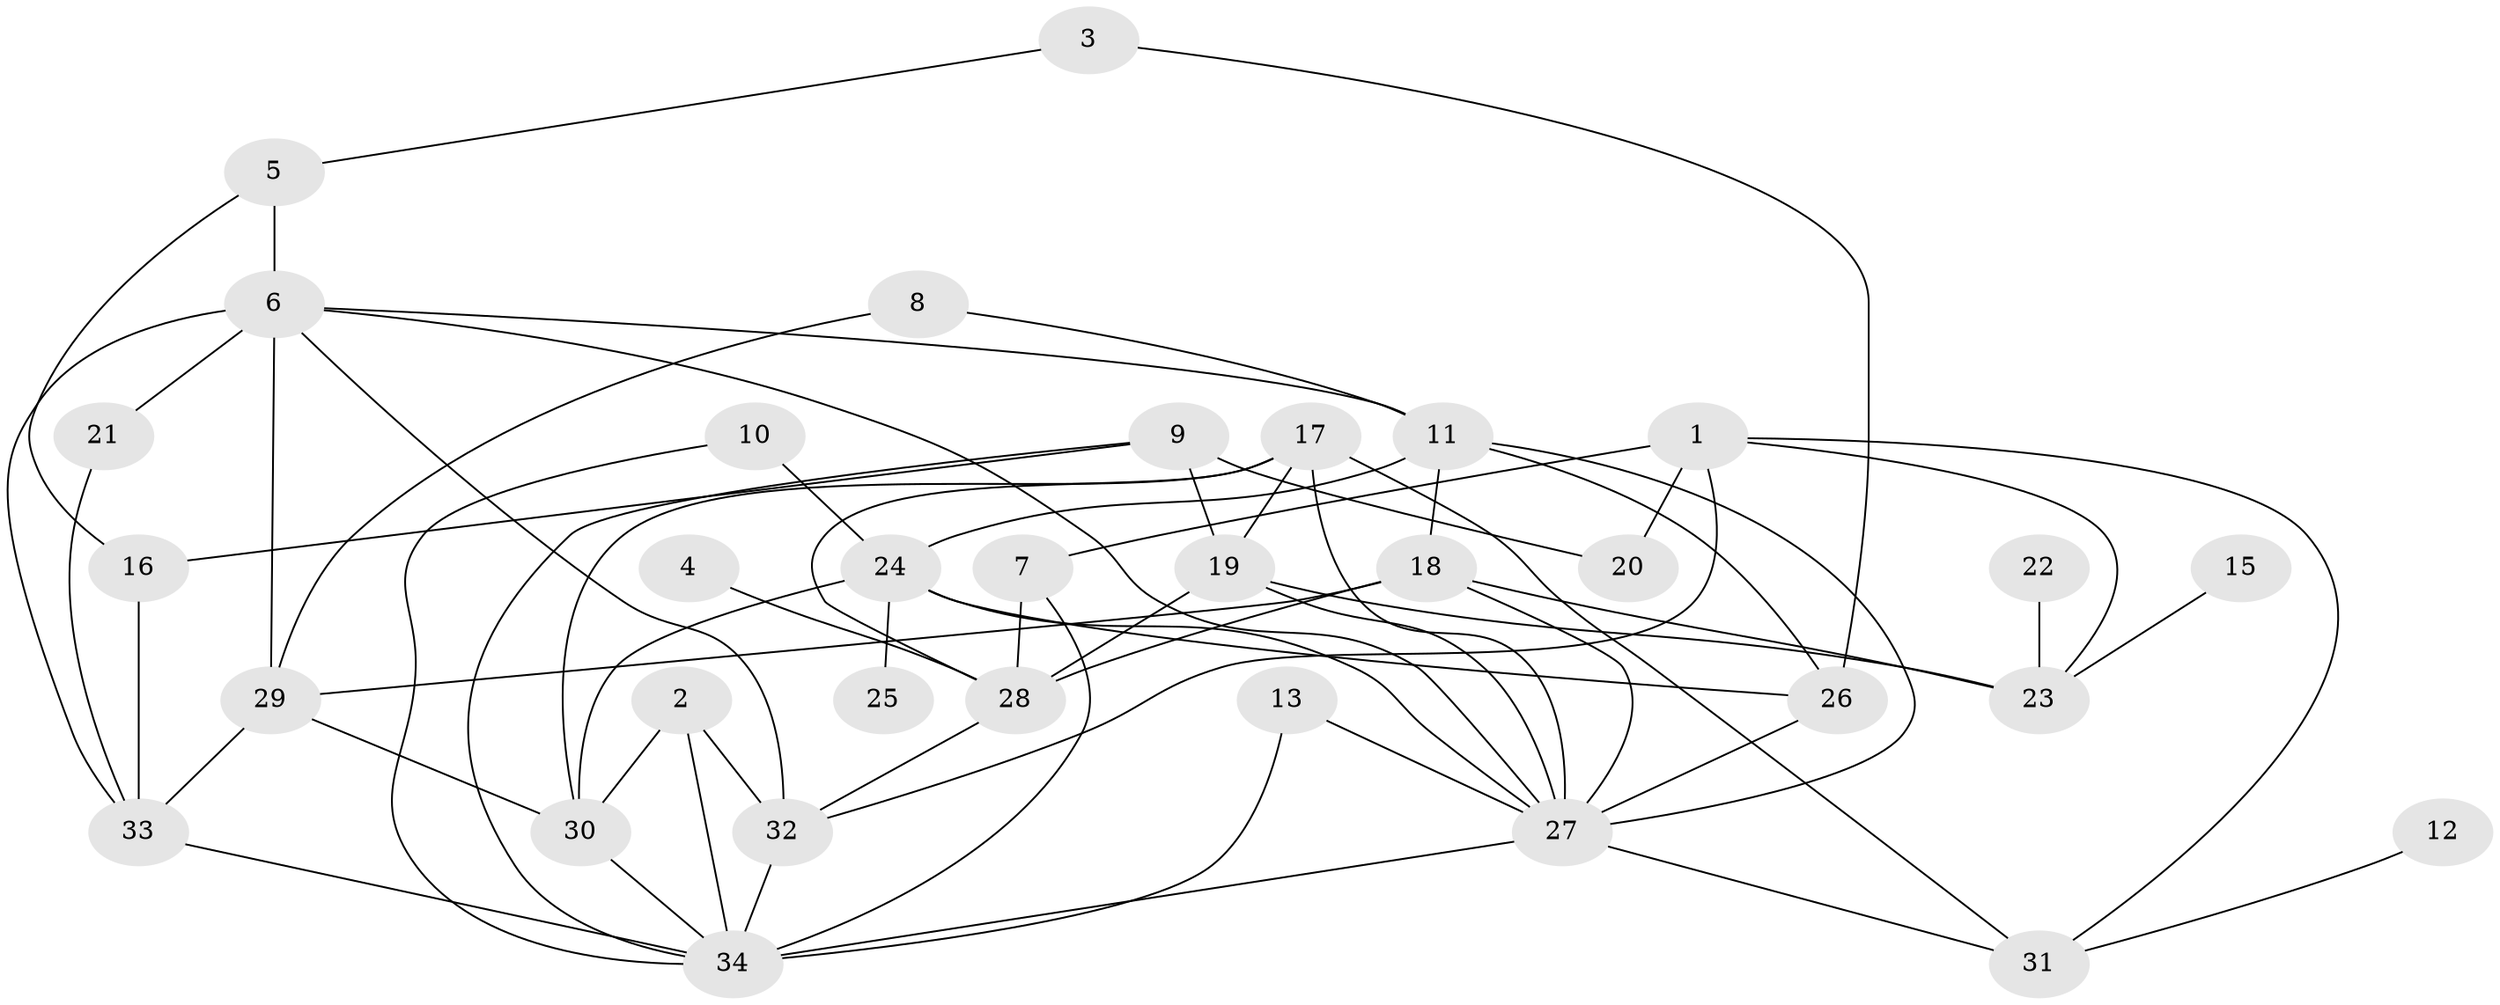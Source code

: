 // original degree distribution, {4: 0.16417910447761194, 5: 0.14925373134328357, 3: 0.22388059701492538, 1: 0.1791044776119403, 2: 0.22388059701492538, 6: 0.014925373134328358, 8: 0.014925373134328358, 7: 0.014925373134328358, 0: 0.014925373134328358}
// Generated by graph-tools (version 1.1) at 2025/25/03/09/25 03:25:19]
// undirected, 33 vertices, 65 edges
graph export_dot {
graph [start="1"]
  node [color=gray90,style=filled];
  1;
  2;
  3;
  4;
  5;
  6;
  7;
  8;
  9;
  10;
  11;
  12;
  13;
  15;
  16;
  17;
  18;
  19;
  20;
  21;
  22;
  23;
  24;
  25;
  26;
  27;
  28;
  29;
  30;
  31;
  32;
  33;
  34;
  1 -- 7 [weight=1.0];
  1 -- 20 [weight=2.0];
  1 -- 23 [weight=1.0];
  1 -- 31 [weight=1.0];
  1 -- 32 [weight=1.0];
  2 -- 30 [weight=1.0];
  2 -- 32 [weight=1.0];
  2 -- 34 [weight=1.0];
  3 -- 5 [weight=1.0];
  3 -- 26 [weight=1.0];
  4 -- 28 [weight=1.0];
  5 -- 6 [weight=1.0];
  5 -- 16 [weight=1.0];
  6 -- 11 [weight=1.0];
  6 -- 21 [weight=1.0];
  6 -- 27 [weight=1.0];
  6 -- 29 [weight=1.0];
  6 -- 32 [weight=1.0];
  6 -- 33 [weight=1.0];
  7 -- 28 [weight=1.0];
  7 -- 34 [weight=1.0];
  8 -- 11 [weight=1.0];
  8 -- 29 [weight=1.0];
  9 -- 16 [weight=1.0];
  9 -- 19 [weight=1.0];
  9 -- 20 [weight=1.0];
  9 -- 34 [weight=1.0];
  10 -- 24 [weight=1.0];
  10 -- 34 [weight=1.0];
  11 -- 18 [weight=1.0];
  11 -- 24 [weight=1.0];
  11 -- 26 [weight=1.0];
  11 -- 27 [weight=1.0];
  12 -- 31 [weight=1.0];
  13 -- 27 [weight=1.0];
  13 -- 34 [weight=1.0];
  15 -- 23 [weight=1.0];
  16 -- 33 [weight=1.0];
  17 -- 19 [weight=1.0];
  17 -- 27 [weight=1.0];
  17 -- 28 [weight=1.0];
  17 -- 30 [weight=1.0];
  17 -- 31 [weight=1.0];
  18 -- 23 [weight=1.0];
  18 -- 27 [weight=1.0];
  18 -- 28 [weight=1.0];
  18 -- 29 [weight=1.0];
  19 -- 23 [weight=1.0];
  19 -- 27 [weight=1.0];
  19 -- 28 [weight=1.0];
  21 -- 33 [weight=1.0];
  22 -- 23 [weight=1.0];
  24 -- 25 [weight=1.0];
  24 -- 26 [weight=1.0];
  24 -- 27 [weight=1.0];
  24 -- 30 [weight=2.0];
  26 -- 27 [weight=1.0];
  27 -- 31 [weight=1.0];
  27 -- 34 [weight=1.0];
  28 -- 32 [weight=1.0];
  29 -- 30 [weight=1.0];
  29 -- 33 [weight=1.0];
  30 -- 34 [weight=1.0];
  32 -- 34 [weight=2.0];
  33 -- 34 [weight=1.0];
}
